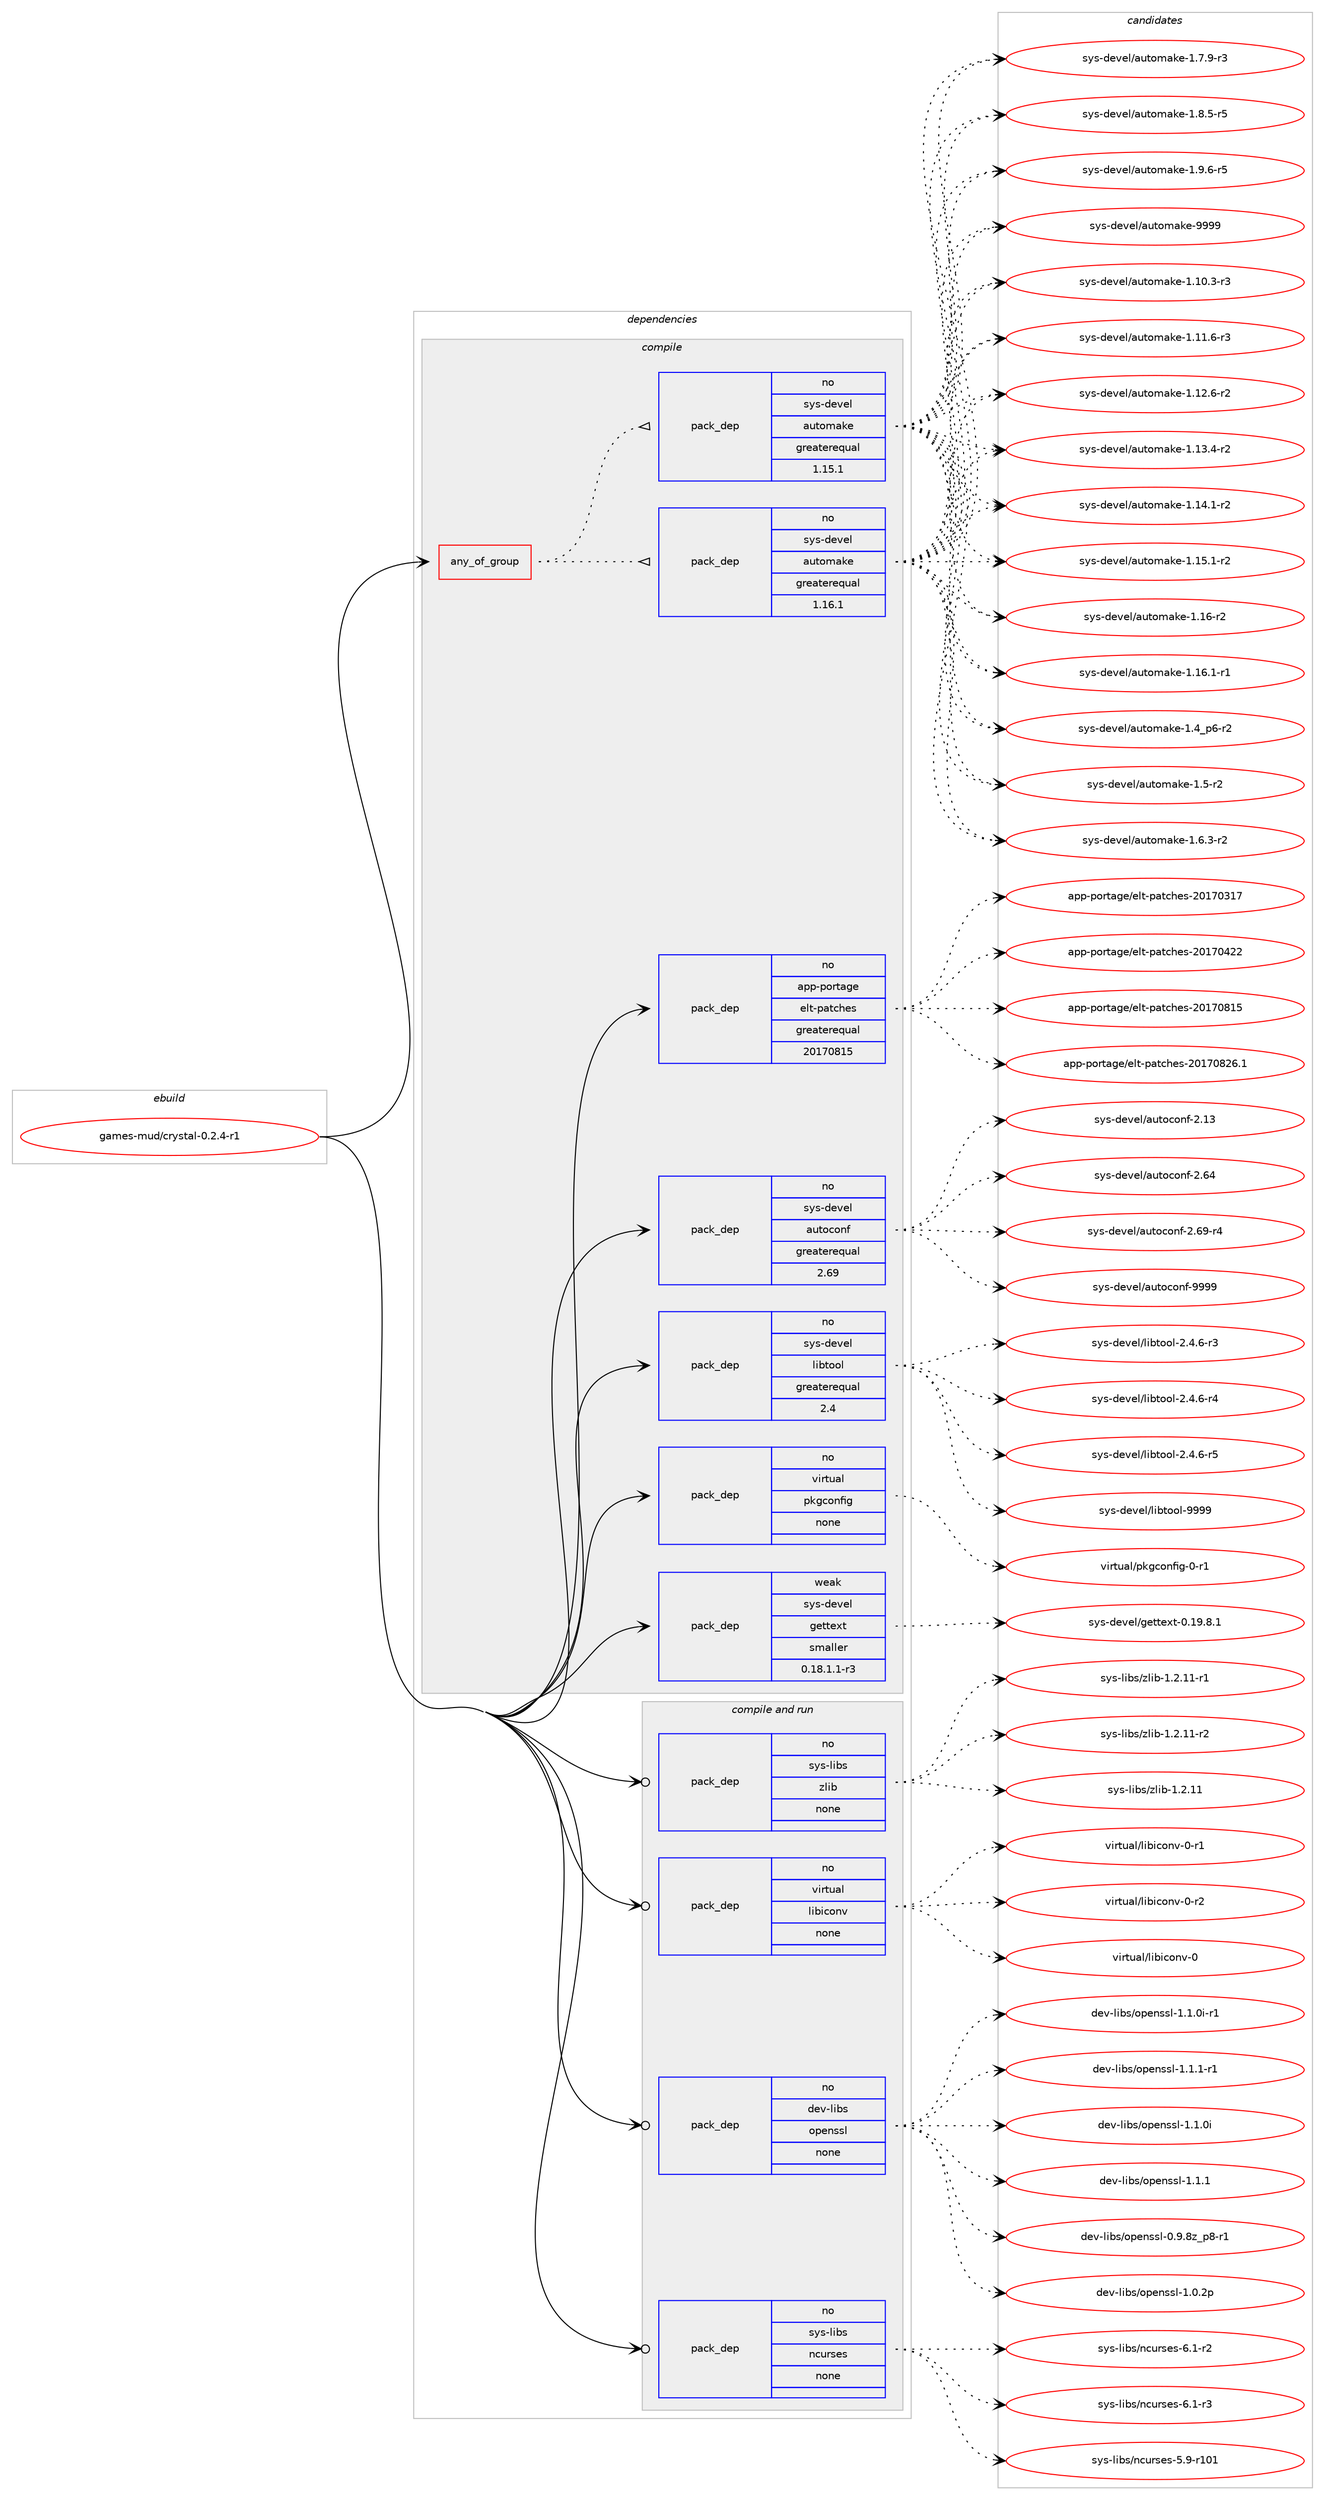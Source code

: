 digraph prolog {

# *************
# Graph options
# *************

newrank=true;
concentrate=true;
compound=true;
graph [rankdir=LR,fontname=Helvetica,fontsize=10,ranksep=1.5];#, ranksep=2.5, nodesep=0.2];
edge  [arrowhead=vee];
node  [fontname=Helvetica,fontsize=10];

# **********
# The ebuild
# **********

subgraph cluster_leftcol {
color=gray;
rank=same;
label=<<i>ebuild</i>>;
id [label="games-mud/crystal-0.2.4-r1", color=red, width=4, href="../games-mud/crystal-0.2.4-r1.svg"];
}

# ****************
# The dependencies
# ****************

subgraph cluster_midcol {
color=gray;
label=<<i>dependencies</i>>;
subgraph cluster_compile {
fillcolor="#eeeeee";
style=filled;
label=<<i>compile</i>>;
subgraph any127 {
dependency4641 [label=<<TABLE BORDER="0" CELLBORDER="1" CELLSPACING="0" CELLPADDING="4"><TR><TD CELLPADDING="10">any_of_group</TD></TR></TABLE>>, shape=none, color=red];subgraph pack3762 {
dependency4642 [label=<<TABLE BORDER="0" CELLBORDER="1" CELLSPACING="0" CELLPADDING="4" WIDTH="220"><TR><TD ROWSPAN="6" CELLPADDING="30">pack_dep</TD></TR><TR><TD WIDTH="110">no</TD></TR><TR><TD>sys-devel</TD></TR><TR><TD>automake</TD></TR><TR><TD>greaterequal</TD></TR><TR><TD>1.16.1</TD></TR></TABLE>>, shape=none, color=blue];
}
dependency4641:e -> dependency4642:w [weight=20,style="dotted",arrowhead="oinv"];
subgraph pack3763 {
dependency4643 [label=<<TABLE BORDER="0" CELLBORDER="1" CELLSPACING="0" CELLPADDING="4" WIDTH="220"><TR><TD ROWSPAN="6" CELLPADDING="30">pack_dep</TD></TR><TR><TD WIDTH="110">no</TD></TR><TR><TD>sys-devel</TD></TR><TR><TD>automake</TD></TR><TR><TD>greaterequal</TD></TR><TR><TD>1.15.1</TD></TR></TABLE>>, shape=none, color=blue];
}
dependency4641:e -> dependency4643:w [weight=20,style="dotted",arrowhead="oinv"];
}
id:e -> dependency4641:w [weight=20,style="solid",arrowhead="vee"];
subgraph pack3764 {
dependency4644 [label=<<TABLE BORDER="0" CELLBORDER="1" CELLSPACING="0" CELLPADDING="4" WIDTH="220"><TR><TD ROWSPAN="6" CELLPADDING="30">pack_dep</TD></TR><TR><TD WIDTH="110">no</TD></TR><TR><TD>app-portage</TD></TR><TR><TD>elt-patches</TD></TR><TR><TD>greaterequal</TD></TR><TR><TD>20170815</TD></TR></TABLE>>, shape=none, color=blue];
}
id:e -> dependency4644:w [weight=20,style="solid",arrowhead="vee"];
subgraph pack3765 {
dependency4645 [label=<<TABLE BORDER="0" CELLBORDER="1" CELLSPACING="0" CELLPADDING="4" WIDTH="220"><TR><TD ROWSPAN="6" CELLPADDING="30">pack_dep</TD></TR><TR><TD WIDTH="110">no</TD></TR><TR><TD>sys-devel</TD></TR><TR><TD>autoconf</TD></TR><TR><TD>greaterequal</TD></TR><TR><TD>2.69</TD></TR></TABLE>>, shape=none, color=blue];
}
id:e -> dependency4645:w [weight=20,style="solid",arrowhead="vee"];
subgraph pack3766 {
dependency4646 [label=<<TABLE BORDER="0" CELLBORDER="1" CELLSPACING="0" CELLPADDING="4" WIDTH="220"><TR><TD ROWSPAN="6" CELLPADDING="30">pack_dep</TD></TR><TR><TD WIDTH="110">no</TD></TR><TR><TD>sys-devel</TD></TR><TR><TD>libtool</TD></TR><TR><TD>greaterequal</TD></TR><TR><TD>2.4</TD></TR></TABLE>>, shape=none, color=blue];
}
id:e -> dependency4646:w [weight=20,style="solid",arrowhead="vee"];
subgraph pack3767 {
dependency4647 [label=<<TABLE BORDER="0" CELLBORDER="1" CELLSPACING="0" CELLPADDING="4" WIDTH="220"><TR><TD ROWSPAN="6" CELLPADDING="30">pack_dep</TD></TR><TR><TD WIDTH="110">no</TD></TR><TR><TD>virtual</TD></TR><TR><TD>pkgconfig</TD></TR><TR><TD>none</TD></TR><TR><TD></TD></TR></TABLE>>, shape=none, color=blue];
}
id:e -> dependency4647:w [weight=20,style="solid",arrowhead="vee"];
subgraph pack3768 {
dependency4648 [label=<<TABLE BORDER="0" CELLBORDER="1" CELLSPACING="0" CELLPADDING="4" WIDTH="220"><TR><TD ROWSPAN="6" CELLPADDING="30">pack_dep</TD></TR><TR><TD WIDTH="110">weak</TD></TR><TR><TD>sys-devel</TD></TR><TR><TD>gettext</TD></TR><TR><TD>smaller</TD></TR><TR><TD>0.18.1.1-r3</TD></TR></TABLE>>, shape=none, color=blue];
}
id:e -> dependency4648:w [weight=20,style="solid",arrowhead="vee"];
}
subgraph cluster_compileandrun {
fillcolor="#eeeeee";
style=filled;
label=<<i>compile and run</i>>;
subgraph pack3769 {
dependency4649 [label=<<TABLE BORDER="0" CELLBORDER="1" CELLSPACING="0" CELLPADDING="4" WIDTH="220"><TR><TD ROWSPAN="6" CELLPADDING="30">pack_dep</TD></TR><TR><TD WIDTH="110">no</TD></TR><TR><TD>dev-libs</TD></TR><TR><TD>openssl</TD></TR><TR><TD>none</TD></TR><TR><TD></TD></TR></TABLE>>, shape=none, color=blue];
}
id:e -> dependency4649:w [weight=20,style="solid",arrowhead="odotvee"];
subgraph pack3770 {
dependency4650 [label=<<TABLE BORDER="0" CELLBORDER="1" CELLSPACING="0" CELLPADDING="4" WIDTH="220"><TR><TD ROWSPAN="6" CELLPADDING="30">pack_dep</TD></TR><TR><TD WIDTH="110">no</TD></TR><TR><TD>sys-libs</TD></TR><TR><TD>ncurses</TD></TR><TR><TD>none</TD></TR><TR><TD></TD></TR></TABLE>>, shape=none, color=blue];
}
id:e -> dependency4650:w [weight=20,style="solid",arrowhead="odotvee"];
subgraph pack3771 {
dependency4651 [label=<<TABLE BORDER="0" CELLBORDER="1" CELLSPACING="0" CELLPADDING="4" WIDTH="220"><TR><TD ROWSPAN="6" CELLPADDING="30">pack_dep</TD></TR><TR><TD WIDTH="110">no</TD></TR><TR><TD>sys-libs</TD></TR><TR><TD>zlib</TD></TR><TR><TD>none</TD></TR><TR><TD></TD></TR></TABLE>>, shape=none, color=blue];
}
id:e -> dependency4651:w [weight=20,style="solid",arrowhead="odotvee"];
subgraph pack3772 {
dependency4652 [label=<<TABLE BORDER="0" CELLBORDER="1" CELLSPACING="0" CELLPADDING="4" WIDTH="220"><TR><TD ROWSPAN="6" CELLPADDING="30">pack_dep</TD></TR><TR><TD WIDTH="110">no</TD></TR><TR><TD>virtual</TD></TR><TR><TD>libiconv</TD></TR><TR><TD>none</TD></TR><TR><TD></TD></TR></TABLE>>, shape=none, color=blue];
}
id:e -> dependency4652:w [weight=20,style="solid",arrowhead="odotvee"];
}
subgraph cluster_run {
fillcolor="#eeeeee";
style=filled;
label=<<i>run</i>>;
}
}

# **************
# The candidates
# **************

subgraph cluster_choices {
rank=same;
color=gray;
label=<<i>candidates</i>>;

subgraph choice3762 {
color=black;
nodesep=1;
choice11512111545100101118101108479711711611110997107101454946494846514511451 [label="sys-devel/automake-1.10.3-r3", color=red, width=4,href="../sys-devel/automake-1.10.3-r3.svg"];
choice11512111545100101118101108479711711611110997107101454946494946544511451 [label="sys-devel/automake-1.11.6-r3", color=red, width=4,href="../sys-devel/automake-1.11.6-r3.svg"];
choice11512111545100101118101108479711711611110997107101454946495046544511450 [label="sys-devel/automake-1.12.6-r2", color=red, width=4,href="../sys-devel/automake-1.12.6-r2.svg"];
choice11512111545100101118101108479711711611110997107101454946495146524511450 [label="sys-devel/automake-1.13.4-r2", color=red, width=4,href="../sys-devel/automake-1.13.4-r2.svg"];
choice11512111545100101118101108479711711611110997107101454946495246494511450 [label="sys-devel/automake-1.14.1-r2", color=red, width=4,href="../sys-devel/automake-1.14.1-r2.svg"];
choice11512111545100101118101108479711711611110997107101454946495346494511450 [label="sys-devel/automake-1.15.1-r2", color=red, width=4,href="../sys-devel/automake-1.15.1-r2.svg"];
choice1151211154510010111810110847971171161111099710710145494649544511450 [label="sys-devel/automake-1.16-r2", color=red, width=4,href="../sys-devel/automake-1.16-r2.svg"];
choice11512111545100101118101108479711711611110997107101454946495446494511449 [label="sys-devel/automake-1.16.1-r1", color=red, width=4,href="../sys-devel/automake-1.16.1-r1.svg"];
choice115121115451001011181011084797117116111109971071014549465295112544511450 [label="sys-devel/automake-1.4_p6-r2", color=red, width=4,href="../sys-devel/automake-1.4_p6-r2.svg"];
choice11512111545100101118101108479711711611110997107101454946534511450 [label="sys-devel/automake-1.5-r2", color=red, width=4,href="../sys-devel/automake-1.5-r2.svg"];
choice115121115451001011181011084797117116111109971071014549465446514511450 [label="sys-devel/automake-1.6.3-r2", color=red, width=4,href="../sys-devel/automake-1.6.3-r2.svg"];
choice115121115451001011181011084797117116111109971071014549465546574511451 [label="sys-devel/automake-1.7.9-r3", color=red, width=4,href="../sys-devel/automake-1.7.9-r3.svg"];
choice115121115451001011181011084797117116111109971071014549465646534511453 [label="sys-devel/automake-1.8.5-r5", color=red, width=4,href="../sys-devel/automake-1.8.5-r5.svg"];
choice115121115451001011181011084797117116111109971071014549465746544511453 [label="sys-devel/automake-1.9.6-r5", color=red, width=4,href="../sys-devel/automake-1.9.6-r5.svg"];
choice115121115451001011181011084797117116111109971071014557575757 [label="sys-devel/automake-9999", color=red, width=4,href="../sys-devel/automake-9999.svg"];
dependency4642:e -> choice11512111545100101118101108479711711611110997107101454946494846514511451:w [style=dotted,weight="100"];
dependency4642:e -> choice11512111545100101118101108479711711611110997107101454946494946544511451:w [style=dotted,weight="100"];
dependency4642:e -> choice11512111545100101118101108479711711611110997107101454946495046544511450:w [style=dotted,weight="100"];
dependency4642:e -> choice11512111545100101118101108479711711611110997107101454946495146524511450:w [style=dotted,weight="100"];
dependency4642:e -> choice11512111545100101118101108479711711611110997107101454946495246494511450:w [style=dotted,weight="100"];
dependency4642:e -> choice11512111545100101118101108479711711611110997107101454946495346494511450:w [style=dotted,weight="100"];
dependency4642:e -> choice1151211154510010111810110847971171161111099710710145494649544511450:w [style=dotted,weight="100"];
dependency4642:e -> choice11512111545100101118101108479711711611110997107101454946495446494511449:w [style=dotted,weight="100"];
dependency4642:e -> choice115121115451001011181011084797117116111109971071014549465295112544511450:w [style=dotted,weight="100"];
dependency4642:e -> choice11512111545100101118101108479711711611110997107101454946534511450:w [style=dotted,weight="100"];
dependency4642:e -> choice115121115451001011181011084797117116111109971071014549465446514511450:w [style=dotted,weight="100"];
dependency4642:e -> choice115121115451001011181011084797117116111109971071014549465546574511451:w [style=dotted,weight="100"];
dependency4642:e -> choice115121115451001011181011084797117116111109971071014549465646534511453:w [style=dotted,weight="100"];
dependency4642:e -> choice115121115451001011181011084797117116111109971071014549465746544511453:w [style=dotted,weight="100"];
dependency4642:e -> choice115121115451001011181011084797117116111109971071014557575757:w [style=dotted,weight="100"];
}
subgraph choice3763 {
color=black;
nodesep=1;
choice11512111545100101118101108479711711611110997107101454946494846514511451 [label="sys-devel/automake-1.10.3-r3", color=red, width=4,href="../sys-devel/automake-1.10.3-r3.svg"];
choice11512111545100101118101108479711711611110997107101454946494946544511451 [label="sys-devel/automake-1.11.6-r3", color=red, width=4,href="../sys-devel/automake-1.11.6-r3.svg"];
choice11512111545100101118101108479711711611110997107101454946495046544511450 [label="sys-devel/automake-1.12.6-r2", color=red, width=4,href="../sys-devel/automake-1.12.6-r2.svg"];
choice11512111545100101118101108479711711611110997107101454946495146524511450 [label="sys-devel/automake-1.13.4-r2", color=red, width=4,href="../sys-devel/automake-1.13.4-r2.svg"];
choice11512111545100101118101108479711711611110997107101454946495246494511450 [label="sys-devel/automake-1.14.1-r2", color=red, width=4,href="../sys-devel/automake-1.14.1-r2.svg"];
choice11512111545100101118101108479711711611110997107101454946495346494511450 [label="sys-devel/automake-1.15.1-r2", color=red, width=4,href="../sys-devel/automake-1.15.1-r2.svg"];
choice1151211154510010111810110847971171161111099710710145494649544511450 [label="sys-devel/automake-1.16-r2", color=red, width=4,href="../sys-devel/automake-1.16-r2.svg"];
choice11512111545100101118101108479711711611110997107101454946495446494511449 [label="sys-devel/automake-1.16.1-r1", color=red, width=4,href="../sys-devel/automake-1.16.1-r1.svg"];
choice115121115451001011181011084797117116111109971071014549465295112544511450 [label="sys-devel/automake-1.4_p6-r2", color=red, width=4,href="../sys-devel/automake-1.4_p6-r2.svg"];
choice11512111545100101118101108479711711611110997107101454946534511450 [label="sys-devel/automake-1.5-r2", color=red, width=4,href="../sys-devel/automake-1.5-r2.svg"];
choice115121115451001011181011084797117116111109971071014549465446514511450 [label="sys-devel/automake-1.6.3-r2", color=red, width=4,href="../sys-devel/automake-1.6.3-r2.svg"];
choice115121115451001011181011084797117116111109971071014549465546574511451 [label="sys-devel/automake-1.7.9-r3", color=red, width=4,href="../sys-devel/automake-1.7.9-r3.svg"];
choice115121115451001011181011084797117116111109971071014549465646534511453 [label="sys-devel/automake-1.8.5-r5", color=red, width=4,href="../sys-devel/automake-1.8.5-r5.svg"];
choice115121115451001011181011084797117116111109971071014549465746544511453 [label="sys-devel/automake-1.9.6-r5", color=red, width=4,href="../sys-devel/automake-1.9.6-r5.svg"];
choice115121115451001011181011084797117116111109971071014557575757 [label="sys-devel/automake-9999", color=red, width=4,href="../sys-devel/automake-9999.svg"];
dependency4643:e -> choice11512111545100101118101108479711711611110997107101454946494846514511451:w [style=dotted,weight="100"];
dependency4643:e -> choice11512111545100101118101108479711711611110997107101454946494946544511451:w [style=dotted,weight="100"];
dependency4643:e -> choice11512111545100101118101108479711711611110997107101454946495046544511450:w [style=dotted,weight="100"];
dependency4643:e -> choice11512111545100101118101108479711711611110997107101454946495146524511450:w [style=dotted,weight="100"];
dependency4643:e -> choice11512111545100101118101108479711711611110997107101454946495246494511450:w [style=dotted,weight="100"];
dependency4643:e -> choice11512111545100101118101108479711711611110997107101454946495346494511450:w [style=dotted,weight="100"];
dependency4643:e -> choice1151211154510010111810110847971171161111099710710145494649544511450:w [style=dotted,weight="100"];
dependency4643:e -> choice11512111545100101118101108479711711611110997107101454946495446494511449:w [style=dotted,weight="100"];
dependency4643:e -> choice115121115451001011181011084797117116111109971071014549465295112544511450:w [style=dotted,weight="100"];
dependency4643:e -> choice11512111545100101118101108479711711611110997107101454946534511450:w [style=dotted,weight="100"];
dependency4643:e -> choice115121115451001011181011084797117116111109971071014549465446514511450:w [style=dotted,weight="100"];
dependency4643:e -> choice115121115451001011181011084797117116111109971071014549465546574511451:w [style=dotted,weight="100"];
dependency4643:e -> choice115121115451001011181011084797117116111109971071014549465646534511453:w [style=dotted,weight="100"];
dependency4643:e -> choice115121115451001011181011084797117116111109971071014549465746544511453:w [style=dotted,weight="100"];
dependency4643:e -> choice115121115451001011181011084797117116111109971071014557575757:w [style=dotted,weight="100"];
}
subgraph choice3764 {
color=black;
nodesep=1;
choice97112112451121111141169710310147101108116451129711699104101115455048495548514955 [label="app-portage/elt-patches-20170317", color=red, width=4,href="../app-portage/elt-patches-20170317.svg"];
choice97112112451121111141169710310147101108116451129711699104101115455048495548525050 [label="app-portage/elt-patches-20170422", color=red, width=4,href="../app-portage/elt-patches-20170422.svg"];
choice97112112451121111141169710310147101108116451129711699104101115455048495548564953 [label="app-portage/elt-patches-20170815", color=red, width=4,href="../app-portage/elt-patches-20170815.svg"];
choice971121124511211111411697103101471011081164511297116991041011154550484955485650544649 [label="app-portage/elt-patches-20170826.1", color=red, width=4,href="../app-portage/elt-patches-20170826.1.svg"];
dependency4644:e -> choice97112112451121111141169710310147101108116451129711699104101115455048495548514955:w [style=dotted,weight="100"];
dependency4644:e -> choice97112112451121111141169710310147101108116451129711699104101115455048495548525050:w [style=dotted,weight="100"];
dependency4644:e -> choice97112112451121111141169710310147101108116451129711699104101115455048495548564953:w [style=dotted,weight="100"];
dependency4644:e -> choice971121124511211111411697103101471011081164511297116991041011154550484955485650544649:w [style=dotted,weight="100"];
}
subgraph choice3765 {
color=black;
nodesep=1;
choice115121115451001011181011084797117116111991111101024550464951 [label="sys-devel/autoconf-2.13", color=red, width=4,href="../sys-devel/autoconf-2.13.svg"];
choice115121115451001011181011084797117116111991111101024550465452 [label="sys-devel/autoconf-2.64", color=red, width=4,href="../sys-devel/autoconf-2.64.svg"];
choice1151211154510010111810110847971171161119911111010245504654574511452 [label="sys-devel/autoconf-2.69-r4", color=red, width=4,href="../sys-devel/autoconf-2.69-r4.svg"];
choice115121115451001011181011084797117116111991111101024557575757 [label="sys-devel/autoconf-9999", color=red, width=4,href="../sys-devel/autoconf-9999.svg"];
dependency4645:e -> choice115121115451001011181011084797117116111991111101024550464951:w [style=dotted,weight="100"];
dependency4645:e -> choice115121115451001011181011084797117116111991111101024550465452:w [style=dotted,weight="100"];
dependency4645:e -> choice1151211154510010111810110847971171161119911111010245504654574511452:w [style=dotted,weight="100"];
dependency4645:e -> choice115121115451001011181011084797117116111991111101024557575757:w [style=dotted,weight="100"];
}
subgraph choice3766 {
color=black;
nodesep=1;
choice1151211154510010111810110847108105981161111111084550465246544511451 [label="sys-devel/libtool-2.4.6-r3", color=red, width=4,href="../sys-devel/libtool-2.4.6-r3.svg"];
choice1151211154510010111810110847108105981161111111084550465246544511452 [label="sys-devel/libtool-2.4.6-r4", color=red, width=4,href="../sys-devel/libtool-2.4.6-r4.svg"];
choice1151211154510010111810110847108105981161111111084550465246544511453 [label="sys-devel/libtool-2.4.6-r5", color=red, width=4,href="../sys-devel/libtool-2.4.6-r5.svg"];
choice1151211154510010111810110847108105981161111111084557575757 [label="sys-devel/libtool-9999", color=red, width=4,href="../sys-devel/libtool-9999.svg"];
dependency4646:e -> choice1151211154510010111810110847108105981161111111084550465246544511451:w [style=dotted,weight="100"];
dependency4646:e -> choice1151211154510010111810110847108105981161111111084550465246544511452:w [style=dotted,weight="100"];
dependency4646:e -> choice1151211154510010111810110847108105981161111111084550465246544511453:w [style=dotted,weight="100"];
dependency4646:e -> choice1151211154510010111810110847108105981161111111084557575757:w [style=dotted,weight="100"];
}
subgraph choice3767 {
color=black;
nodesep=1;
choice11810511411611797108471121071039911111010210510345484511449 [label="virtual/pkgconfig-0-r1", color=red, width=4,href="../virtual/pkgconfig-0-r1.svg"];
dependency4647:e -> choice11810511411611797108471121071039911111010210510345484511449:w [style=dotted,weight="100"];
}
subgraph choice3768 {
color=black;
nodesep=1;
choice1151211154510010111810110847103101116116101120116454846495746564649 [label="sys-devel/gettext-0.19.8.1", color=red, width=4,href="../sys-devel/gettext-0.19.8.1.svg"];
dependency4648:e -> choice1151211154510010111810110847103101116116101120116454846495746564649:w [style=dotted,weight="100"];
}
subgraph choice3769 {
color=black;
nodesep=1;
choice100101118451081059811547111112101110115115108454946494648105 [label="dev-libs/openssl-1.1.0i", color=red, width=4,href="../dev-libs/openssl-1.1.0i.svg"];
choice100101118451081059811547111112101110115115108454946494649 [label="dev-libs/openssl-1.1.1", color=red, width=4,href="../dev-libs/openssl-1.1.1.svg"];
choice10010111845108105981154711111210111011511510845484657465612295112564511449 [label="dev-libs/openssl-0.9.8z_p8-r1", color=red, width=4,href="../dev-libs/openssl-0.9.8z_p8-r1.svg"];
choice100101118451081059811547111112101110115115108454946484650112 [label="dev-libs/openssl-1.0.2p", color=red, width=4,href="../dev-libs/openssl-1.0.2p.svg"];
choice1001011184510810598115471111121011101151151084549464946481054511449 [label="dev-libs/openssl-1.1.0i-r1", color=red, width=4,href="../dev-libs/openssl-1.1.0i-r1.svg"];
choice1001011184510810598115471111121011101151151084549464946494511449 [label="dev-libs/openssl-1.1.1-r1", color=red, width=4,href="../dev-libs/openssl-1.1.1-r1.svg"];
dependency4649:e -> choice100101118451081059811547111112101110115115108454946494648105:w [style=dotted,weight="100"];
dependency4649:e -> choice100101118451081059811547111112101110115115108454946494649:w [style=dotted,weight="100"];
dependency4649:e -> choice10010111845108105981154711111210111011511510845484657465612295112564511449:w [style=dotted,weight="100"];
dependency4649:e -> choice100101118451081059811547111112101110115115108454946484650112:w [style=dotted,weight="100"];
dependency4649:e -> choice1001011184510810598115471111121011101151151084549464946481054511449:w [style=dotted,weight="100"];
dependency4649:e -> choice1001011184510810598115471111121011101151151084549464946494511449:w [style=dotted,weight="100"];
}
subgraph choice3770 {
color=black;
nodesep=1;
choice115121115451081059811547110991171141151011154553465745114494849 [label="sys-libs/ncurses-5.9-r101", color=red, width=4,href="../sys-libs/ncurses-5.9-r101.svg"];
choice11512111545108105981154711099117114115101115455446494511450 [label="sys-libs/ncurses-6.1-r2", color=red, width=4,href="../sys-libs/ncurses-6.1-r2.svg"];
choice11512111545108105981154711099117114115101115455446494511451 [label="sys-libs/ncurses-6.1-r3", color=red, width=4,href="../sys-libs/ncurses-6.1-r3.svg"];
dependency4650:e -> choice115121115451081059811547110991171141151011154553465745114494849:w [style=dotted,weight="100"];
dependency4650:e -> choice11512111545108105981154711099117114115101115455446494511450:w [style=dotted,weight="100"];
dependency4650:e -> choice11512111545108105981154711099117114115101115455446494511451:w [style=dotted,weight="100"];
}
subgraph choice3771 {
color=black;
nodesep=1;
choice1151211154510810598115471221081059845494650464949 [label="sys-libs/zlib-1.2.11", color=red, width=4,href="../sys-libs/zlib-1.2.11.svg"];
choice11512111545108105981154712210810598454946504649494511449 [label="sys-libs/zlib-1.2.11-r1", color=red, width=4,href="../sys-libs/zlib-1.2.11-r1.svg"];
choice11512111545108105981154712210810598454946504649494511450 [label="sys-libs/zlib-1.2.11-r2", color=red, width=4,href="../sys-libs/zlib-1.2.11-r2.svg"];
dependency4651:e -> choice1151211154510810598115471221081059845494650464949:w [style=dotted,weight="100"];
dependency4651:e -> choice11512111545108105981154712210810598454946504649494511449:w [style=dotted,weight="100"];
dependency4651:e -> choice11512111545108105981154712210810598454946504649494511450:w [style=dotted,weight="100"];
}
subgraph choice3772 {
color=black;
nodesep=1;
choice118105114116117971084710810598105991111101184548 [label="virtual/libiconv-0", color=red, width=4,href="../virtual/libiconv-0.svg"];
choice1181051141161179710847108105981059911111011845484511449 [label="virtual/libiconv-0-r1", color=red, width=4,href="../virtual/libiconv-0-r1.svg"];
choice1181051141161179710847108105981059911111011845484511450 [label="virtual/libiconv-0-r2", color=red, width=4,href="../virtual/libiconv-0-r2.svg"];
dependency4652:e -> choice118105114116117971084710810598105991111101184548:w [style=dotted,weight="100"];
dependency4652:e -> choice1181051141161179710847108105981059911111011845484511449:w [style=dotted,weight="100"];
dependency4652:e -> choice1181051141161179710847108105981059911111011845484511450:w [style=dotted,weight="100"];
}
}

}
